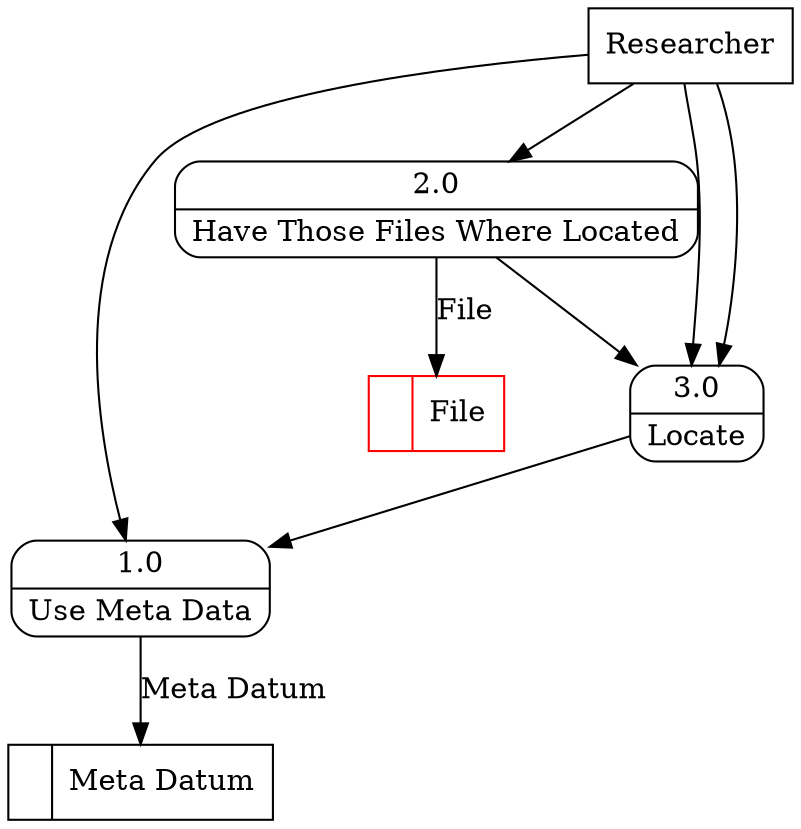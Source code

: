 digraph dfd2{ 
node[shape=record]
200 [label="<f0>  |<f1> File " color=red];
201 [label="<f0>  |<f1> Meta Datum " ];
202 [label="Researcher" shape=box];
203 [label="{<f0> 1.0|<f1> Use Meta Data }" shape=Mrecord];
204 [label="{<f0> 2.0|<f1> Have Those Files Where Located }" shape=Mrecord];
205 [label="{<f0> 3.0|<f1> Locate }" shape=Mrecord];
202 -> 203
202 -> 204
202 -> 205
202 -> 205
203 -> 201 [label="Meta Datum"]
204 -> 205
204 -> 200 [label="File"]
205 -> 203
}